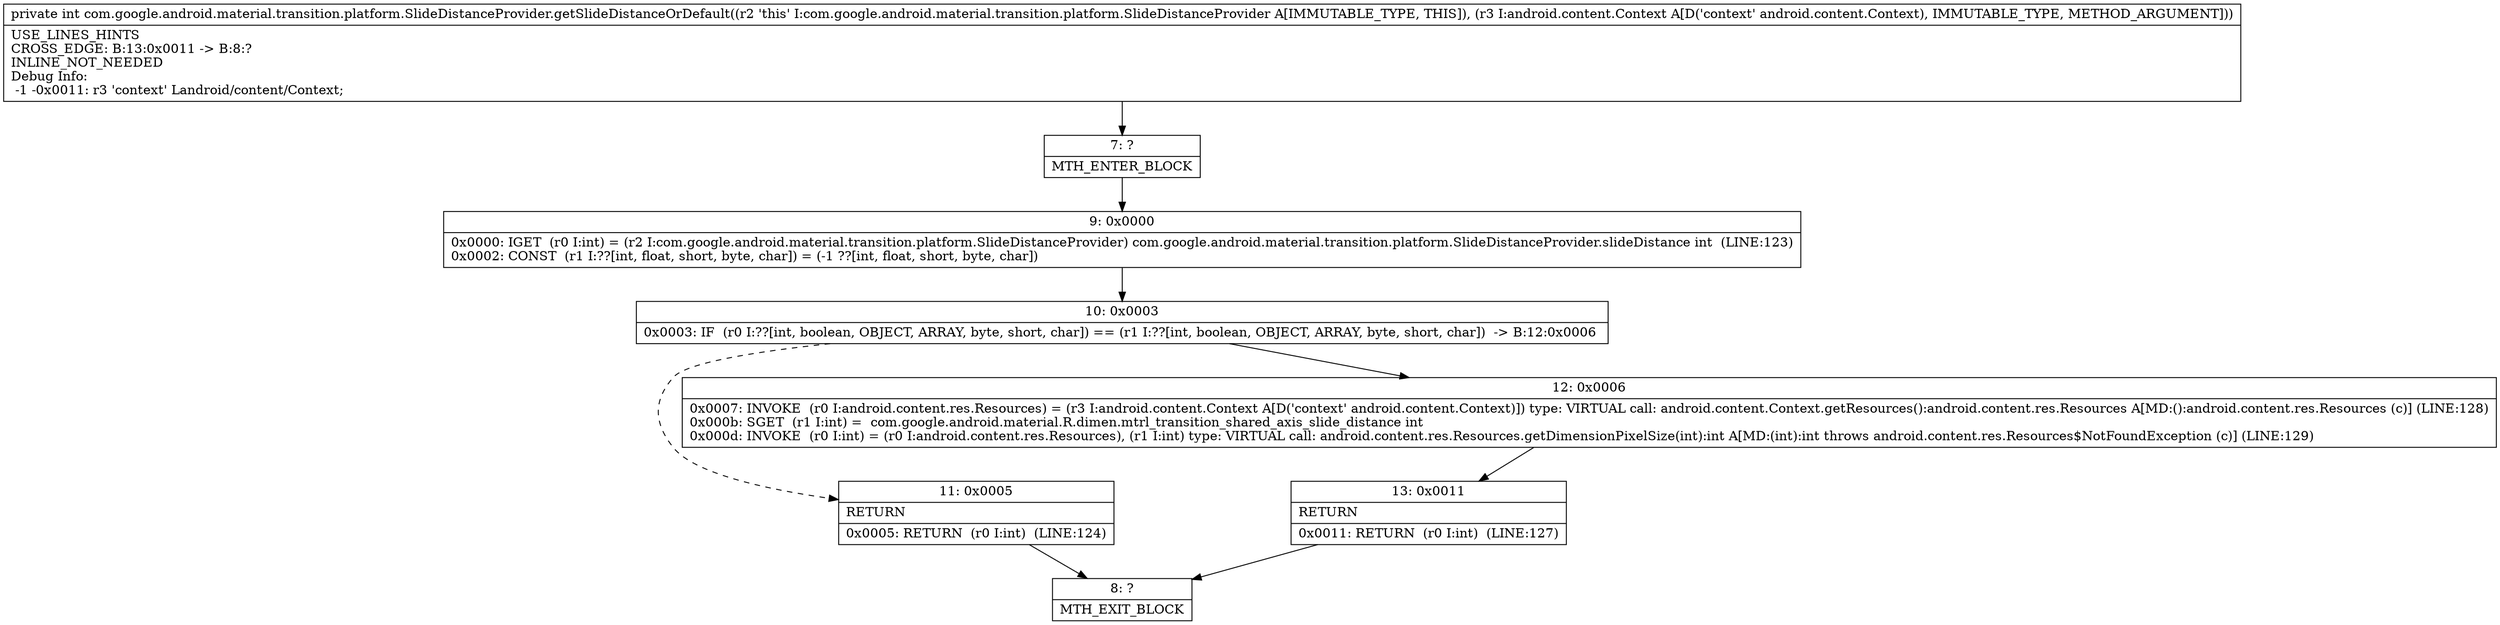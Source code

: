 digraph "CFG forcom.google.android.material.transition.platform.SlideDistanceProvider.getSlideDistanceOrDefault(Landroid\/content\/Context;)I" {
Node_7 [shape=record,label="{7\:\ ?|MTH_ENTER_BLOCK\l}"];
Node_9 [shape=record,label="{9\:\ 0x0000|0x0000: IGET  (r0 I:int) = (r2 I:com.google.android.material.transition.platform.SlideDistanceProvider) com.google.android.material.transition.platform.SlideDistanceProvider.slideDistance int  (LINE:123)\l0x0002: CONST  (r1 I:??[int, float, short, byte, char]) = (\-1 ??[int, float, short, byte, char]) \l}"];
Node_10 [shape=record,label="{10\:\ 0x0003|0x0003: IF  (r0 I:??[int, boolean, OBJECT, ARRAY, byte, short, char]) == (r1 I:??[int, boolean, OBJECT, ARRAY, byte, short, char])  \-\> B:12:0x0006 \l}"];
Node_11 [shape=record,label="{11\:\ 0x0005|RETURN\l|0x0005: RETURN  (r0 I:int)  (LINE:124)\l}"];
Node_8 [shape=record,label="{8\:\ ?|MTH_EXIT_BLOCK\l}"];
Node_12 [shape=record,label="{12\:\ 0x0006|0x0007: INVOKE  (r0 I:android.content.res.Resources) = (r3 I:android.content.Context A[D('context' android.content.Context)]) type: VIRTUAL call: android.content.Context.getResources():android.content.res.Resources A[MD:():android.content.res.Resources (c)] (LINE:128)\l0x000b: SGET  (r1 I:int) =  com.google.android.material.R.dimen.mtrl_transition_shared_axis_slide_distance int \l0x000d: INVOKE  (r0 I:int) = (r0 I:android.content.res.Resources), (r1 I:int) type: VIRTUAL call: android.content.res.Resources.getDimensionPixelSize(int):int A[MD:(int):int throws android.content.res.Resources$NotFoundException (c)] (LINE:129)\l}"];
Node_13 [shape=record,label="{13\:\ 0x0011|RETURN\l|0x0011: RETURN  (r0 I:int)  (LINE:127)\l}"];
MethodNode[shape=record,label="{private int com.google.android.material.transition.platform.SlideDistanceProvider.getSlideDistanceOrDefault((r2 'this' I:com.google.android.material.transition.platform.SlideDistanceProvider A[IMMUTABLE_TYPE, THIS]), (r3 I:android.content.Context A[D('context' android.content.Context), IMMUTABLE_TYPE, METHOD_ARGUMENT]))  | USE_LINES_HINTS\lCROSS_EDGE: B:13:0x0011 \-\> B:8:?\lINLINE_NOT_NEEDED\lDebug Info:\l  \-1 \-0x0011: r3 'context' Landroid\/content\/Context;\l}"];
MethodNode -> Node_7;Node_7 -> Node_9;
Node_9 -> Node_10;
Node_10 -> Node_11[style=dashed];
Node_10 -> Node_12;
Node_11 -> Node_8;
Node_12 -> Node_13;
Node_13 -> Node_8;
}

